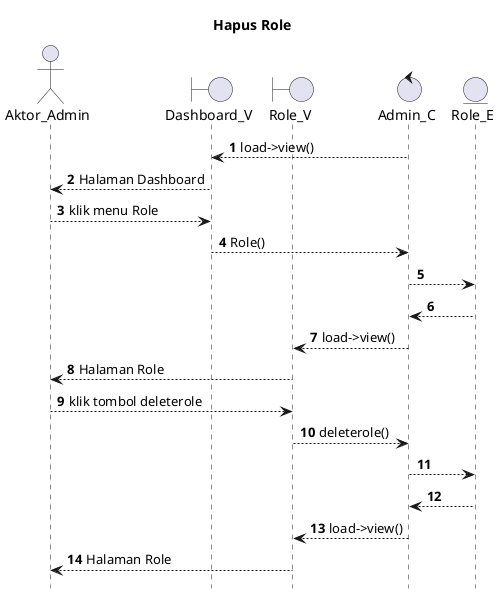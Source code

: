 @startuml

autonumber
hide footbox
title Hapus Role

Actor Aktor_Admin
boundary Dashboard_V
boundary Role_V
control Admin_C
Entity Role_E

Admin_C --> Dashboard_V: load->view()
Dashboard_V --> Aktor_Admin: Halaman Dashboard
Aktor_Admin --> Dashboard_V: klik menu Role
Dashboard_V --> Admin_C: Role()
Admin_C --> Role_E:
    
    Role_E --> Admin_C:
    Admin_C --> Role_V: load->view()
    Role_V --> Aktor_Admin: Halaman Role

Aktor_Admin --> Role_V: klik tombol deleterole
Role_V --> Admin_C: deleterole()
Admin_C --> Role_E:
  
    Role_E --> Admin_C:
    Admin_C --> Role_V: load->view()
    Role_V --> Aktor_Admin: Halaman Role

@enduml